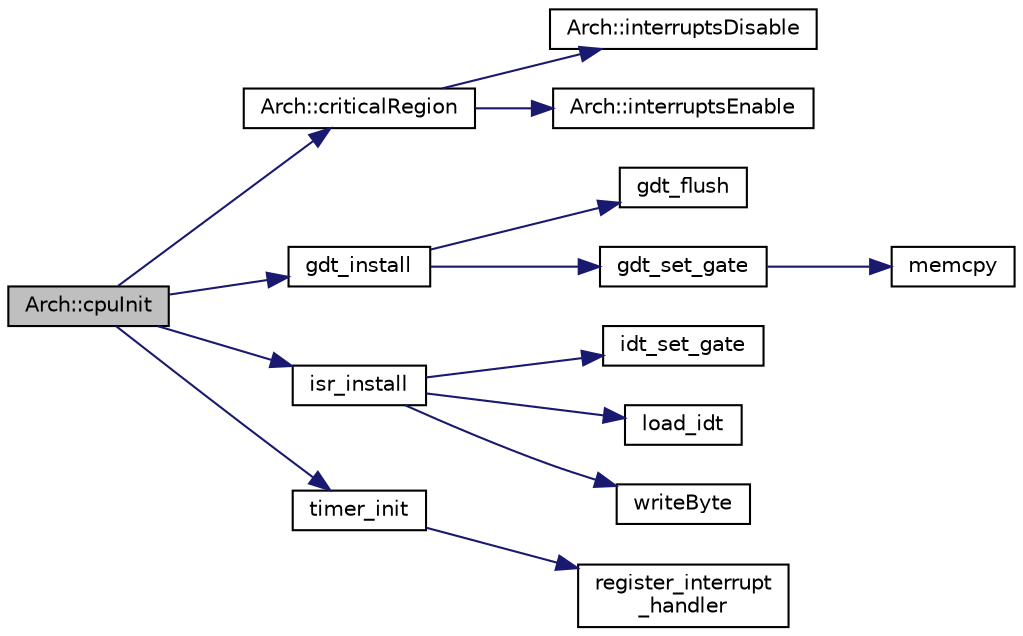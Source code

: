 digraph "Arch::cpuInit"
{
 // LATEX_PDF_SIZE
  edge [fontname="Helvetica",fontsize="10",labelfontname="Helvetica",labelfontsize="10"];
  node [fontname="Helvetica",fontsize="10",shape=record];
  rankdir="LR";
  Node1 [label="Arch::cpuInit",height=0.2,width=0.4,color="black", fillcolor="grey75", style="filled", fontcolor="black",tooltip=" "];
  Node1 -> Node2 [color="midnightblue",fontsize="10",style="solid",fontname="Helvetica"];
  Node2 [label="Arch::criticalRegion",height=0.2,width=0.4,color="black", fillcolor="white", style="filled",URL="$d9/dc3/namespace_arch.html#afb490765a5aef86e49907eeaf2fbcdf5",tooltip=" "];
  Node2 -> Node3 [color="midnightblue",fontsize="10",style="solid",fontname="Helvetica"];
  Node3 [label="Arch::interruptsDisable",height=0.2,width=0.4,color="black", fillcolor="white", style="filled",URL="$d9/dc3/namespace_arch.html#a67338613dbfca6fe14dd88023972fb72",tooltip=" "];
  Node2 -> Node4 [color="midnightblue",fontsize="10",style="solid",fontname="Helvetica"];
  Node4 [label="Arch::interruptsEnable",height=0.2,width=0.4,color="black", fillcolor="white", style="filled",URL="$d9/dc3/namespace_arch.html#a4f60a6b7d741009fa04838e0743efebc",tooltip=" "];
  Node1 -> Node5 [color="midnightblue",fontsize="10",style="solid",fontname="Helvetica"];
  Node5 [label="gdt_install",height=0.2,width=0.4,color="black", fillcolor="white", style="filled",URL="$d7/de6/gdt_8cpp.html#aa2a6cef9d7f1d9430289dcbb74530bf3",tooltip="Setup and install the GDT onto the system."];
  Node5 -> Node6 [color="midnightblue",fontsize="10",style="solid",fontname="Helvetica"];
  Node6 [label="gdt_flush",height=0.2,width=0.4,color="black", fillcolor="white", style="filled",URL="$d7/de6/gdt_8cpp.html#a8b44d6c39bbbdfec25a2fd1c2f1b768a",tooltip=" "];
  Node5 -> Node7 [color="midnightblue",fontsize="10",style="solid",fontname="Helvetica"];
  Node7 [label="gdt_set_gate",height=0.2,width=0.4,color="black", fillcolor="white", style="filled",URL="$d7/de6/gdt_8cpp.html#ac3e3821e375498c85d135c475005ddbc",tooltip=" "];
  Node7 -> Node8 [color="midnightblue",fontsize="10",style="solid",fontname="Helvetica"];
  Node8 [label="memcpy",height=0.2,width=0.4,color="black", fillcolor="white", style="filled",URL="$d5/d24/string_8cpp.html#a370712322c794e949c996946f2283ea8",tooltip=" "];
  Node1 -> Node9 [color="midnightblue",fontsize="10",style="solid",fontname="Helvetica"];
  Node9 [label="isr_install",height=0.2,width=0.4,color="black", fillcolor="white", style="filled",URL="$d3/d68/isr_8cpp.html#aed0ecf87a0ed3270ce0e9c68cd01a946",tooltip=" "];
  Node9 -> Node10 [color="midnightblue",fontsize="10",style="solid",fontname="Helvetica"];
  Node10 [label="idt_set_gate",height=0.2,width=0.4,color="black", fillcolor="white", style="filled",URL="$d9/d87/idt_8cpp.html#ac026ee8412818db472b59fa2fad922fe",tooltip="Sets the handler function (via address) for a specific IDT."];
  Node9 -> Node11 [color="midnightblue",fontsize="10",style="solid",fontname="Helvetica"];
  Node11 [label="load_idt",height=0.2,width=0.4,color="black", fillcolor="white", style="filled",URL="$d9/d87/idt_8cpp.html#aacb15cc09678bbe5e09fb652c56e884e",tooltip="Calls the lidt instruction and installs the IDT onto the CPU."];
  Node9 -> Node12 [color="midnightblue",fontsize="10",style="solid",fontname="Helvetica"];
  Node12 [label="writeByte",height=0.2,width=0.4,color="black", fillcolor="white", style="filled",URL="$d7/d27/ports_8cpp.html#aa89191491445201430ae9a8feb3184d9",tooltip="Writes a byte (8 bits) to the CPU bus at a given port address."];
  Node1 -> Node13 [color="midnightblue",fontsize="10",style="solid",fontname="Helvetica"];
  Node13 [label="timer_init",height=0.2,width=0.4,color="black", fillcolor="white", style="filled",URL="$dc/de5/timer_8cpp.html#afe097e48aba5e0fc040df42695ab6b5b",tooltip="Initialize the CPU timer with the given frequency."];
  Node13 -> Node14 [color="midnightblue",fontsize="10",style="solid",fontname="Helvetica"];
  Node14 [label="register_interrupt\l_handler",height=0.2,width=0.4,color="black", fillcolor="white", style="filled",URL="$d3/d68/isr_8cpp.html#acc90c1ac3bbcb4fc45ccda7cde4882c7",tooltip=" "];
}
